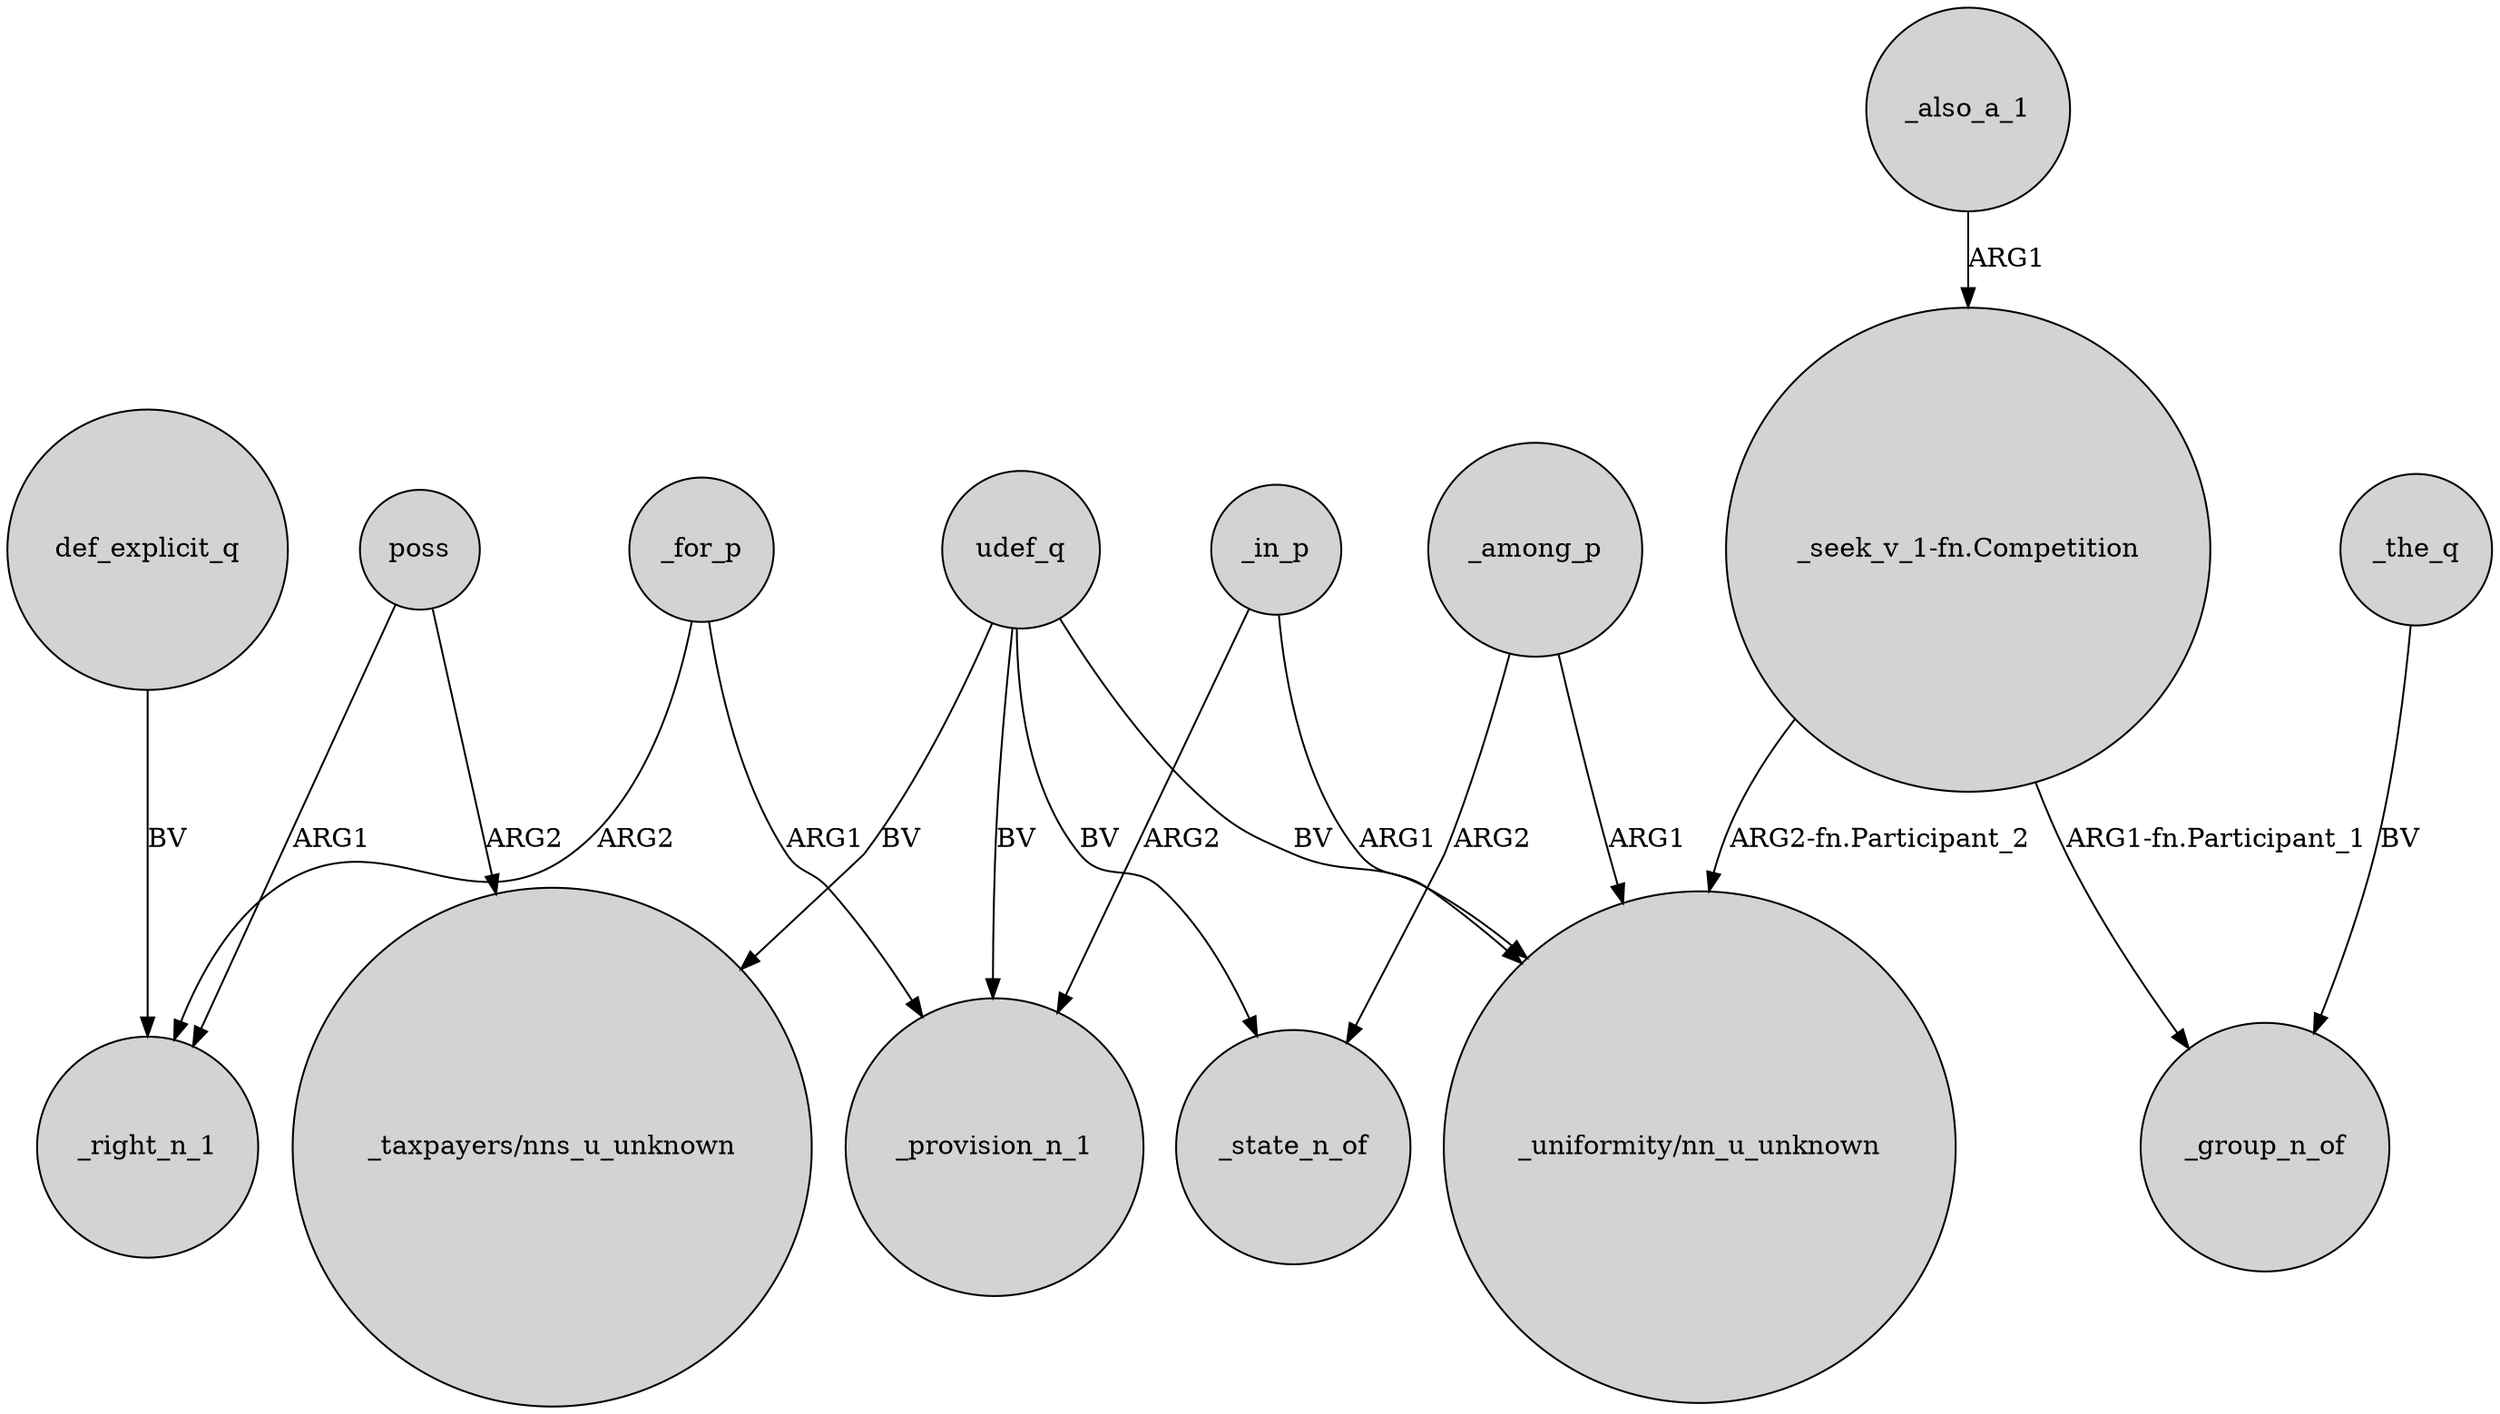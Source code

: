 digraph {
	node [shape=circle style=filled]
	poss -> "_taxpayers/nns_u_unknown" [label=ARG2]
	poss -> _right_n_1 [label=ARG1]
	_for_p -> _provision_n_1 [label=ARG1]
	_in_p -> "_uniformity/nn_u_unknown" [label=ARG1]
	udef_q -> "_taxpayers/nns_u_unknown" [label=BV]
	udef_q -> "_uniformity/nn_u_unknown" [label=BV]
	"_seek_v_1-fn.Competition" -> _group_n_of [label="ARG1-fn.Participant_1"]
	_the_q -> _group_n_of [label=BV]
	def_explicit_q -> _right_n_1 [label=BV]
	_in_p -> _provision_n_1 [label=ARG2]
	udef_q -> _provision_n_1 [label=BV]
	_for_p -> _right_n_1 [label=ARG2]
	_among_p -> "_uniformity/nn_u_unknown" [label=ARG1]
	"_seek_v_1-fn.Competition" -> "_uniformity/nn_u_unknown" [label="ARG2-fn.Participant_2"]
	udef_q -> _state_n_of [label=BV]
	_among_p -> _state_n_of [label=ARG2]
	_also_a_1 -> "_seek_v_1-fn.Competition" [label=ARG1]
}
